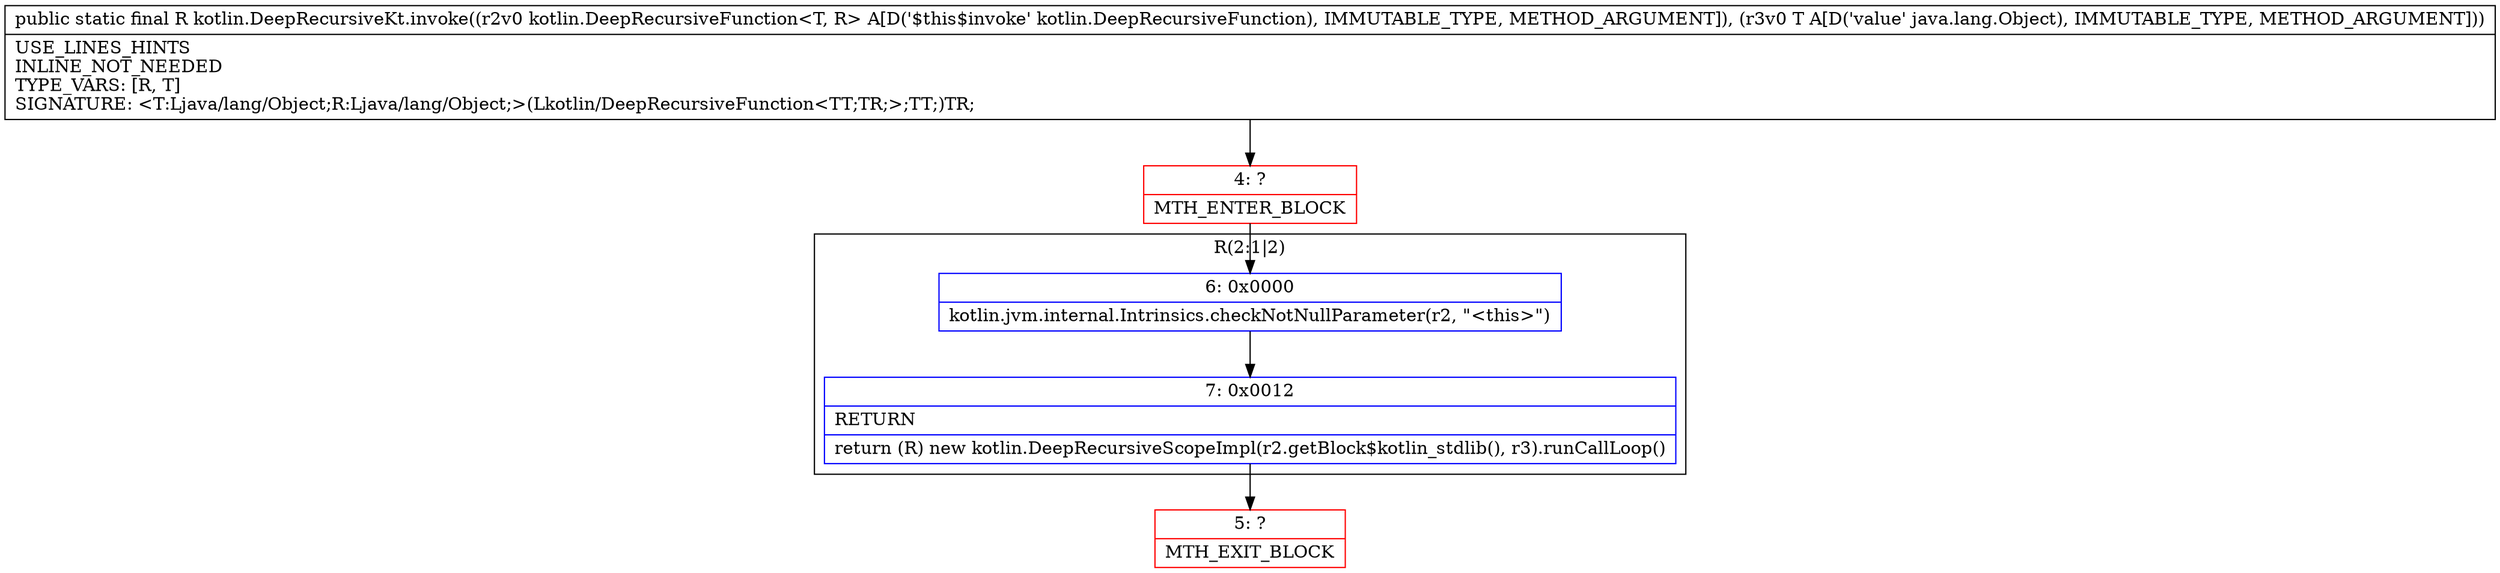digraph "CFG forkotlin.DeepRecursiveKt.invoke(Lkotlin\/DeepRecursiveFunction;Ljava\/lang\/Object;)Ljava\/lang\/Object;" {
subgraph cluster_Region_1060608613 {
label = "R(2:1|2)";
node [shape=record,color=blue];
Node_6 [shape=record,label="{6\:\ 0x0000|kotlin.jvm.internal.Intrinsics.checkNotNullParameter(r2, \"\<this\>\")\l}"];
Node_7 [shape=record,label="{7\:\ 0x0012|RETURN\l|return (R) new kotlin.DeepRecursiveScopeImpl(r2.getBlock$kotlin_stdlib(), r3).runCallLoop()\l}"];
}
Node_4 [shape=record,color=red,label="{4\:\ ?|MTH_ENTER_BLOCK\l}"];
Node_5 [shape=record,color=red,label="{5\:\ ?|MTH_EXIT_BLOCK\l}"];
MethodNode[shape=record,label="{public static final R kotlin.DeepRecursiveKt.invoke((r2v0 kotlin.DeepRecursiveFunction\<T, R\> A[D('$this$invoke' kotlin.DeepRecursiveFunction), IMMUTABLE_TYPE, METHOD_ARGUMENT]), (r3v0 T A[D('value' java.lang.Object), IMMUTABLE_TYPE, METHOD_ARGUMENT]))  | USE_LINES_HINTS\lINLINE_NOT_NEEDED\lTYPE_VARS: [R, T]\lSIGNATURE: \<T:Ljava\/lang\/Object;R:Ljava\/lang\/Object;\>(Lkotlin\/DeepRecursiveFunction\<TT;TR;\>;TT;)TR;\l}"];
MethodNode -> Node_4;Node_6 -> Node_7;
Node_7 -> Node_5;
Node_4 -> Node_6;
}

